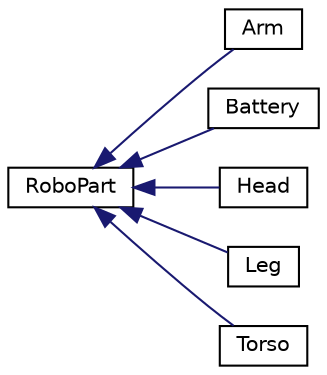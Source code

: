 digraph "Graphical Class Hierarchy"
{
  edge [fontname="Helvetica",fontsize="10",labelfontname="Helvetica",labelfontsize="10"];
  node [fontname="Helvetica",fontsize="10",shape=record];
  rankdir="LR";
  Node1 [label="RoboPart",height=0.2,width=0.4,color="black", fillcolor="white", style="filled",URL="$classRoboPart.html"];
  Node1 -> Node2 [dir="back",color="midnightblue",fontsize="10",style="solid",fontname="Helvetica"];
  Node2 [label="Arm",height=0.2,width=0.4,color="black", fillcolor="white", style="filled",URL="$classArm.html"];
  Node1 -> Node3 [dir="back",color="midnightblue",fontsize="10",style="solid",fontname="Helvetica"];
  Node3 [label="Battery",height=0.2,width=0.4,color="black", fillcolor="white", style="filled",URL="$classBattery.html"];
  Node1 -> Node4 [dir="back",color="midnightblue",fontsize="10",style="solid",fontname="Helvetica"];
  Node4 [label="Head",height=0.2,width=0.4,color="black", fillcolor="white", style="filled",URL="$classHead.html"];
  Node1 -> Node5 [dir="back",color="midnightblue",fontsize="10",style="solid",fontname="Helvetica"];
  Node5 [label="Leg",height=0.2,width=0.4,color="black", fillcolor="white", style="filled",URL="$classLeg.html"];
  Node1 -> Node6 [dir="back",color="midnightblue",fontsize="10",style="solid",fontname="Helvetica"];
  Node6 [label="Torso",height=0.2,width=0.4,color="black", fillcolor="white", style="filled",URL="$classTorso.html"];
}
